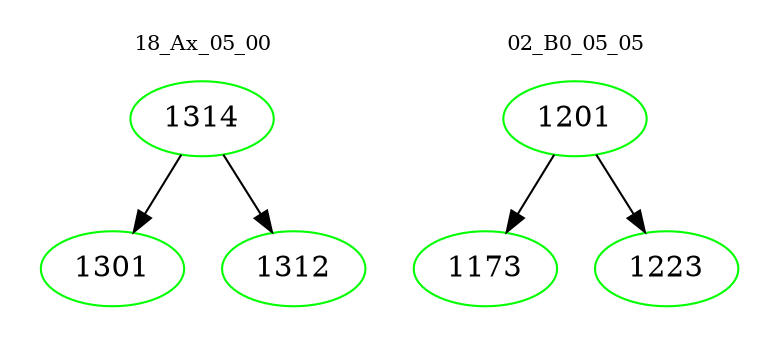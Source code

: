 digraph{
subgraph cluster_0 {
color = white
label = "18_Ax_05_00";
fontsize=10;
T0_1314 [label="1314", color="green"]
T0_1314 -> T0_1301 [color="black"]
T0_1301 [label="1301", color="green"]
T0_1314 -> T0_1312 [color="black"]
T0_1312 [label="1312", color="green"]
}
subgraph cluster_1 {
color = white
label = "02_B0_05_05";
fontsize=10;
T1_1201 [label="1201", color="green"]
T1_1201 -> T1_1173 [color="black"]
T1_1173 [label="1173", color="green"]
T1_1201 -> T1_1223 [color="black"]
T1_1223 [label="1223", color="green"]
}
}
